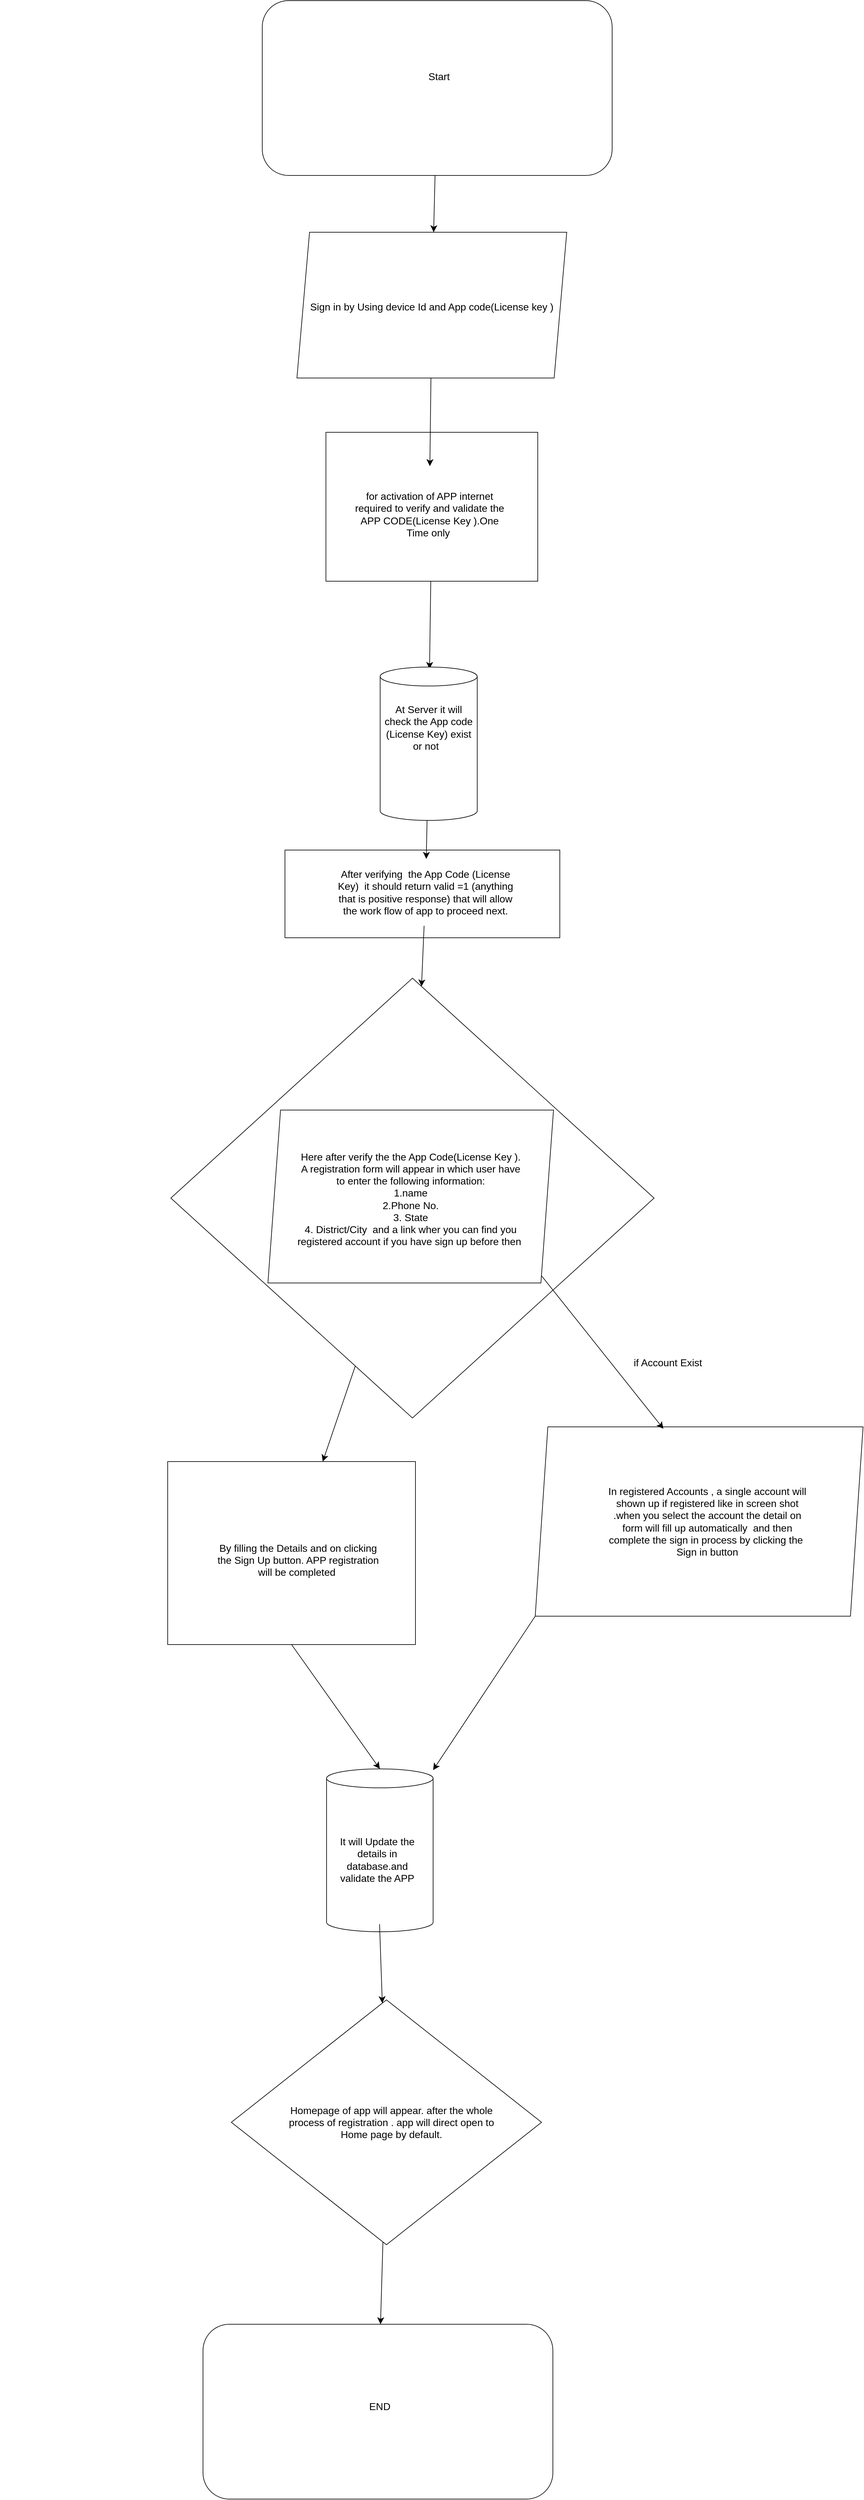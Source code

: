 <mxfile version="24.3.1" type="github">
  <diagram name="Page-1" id="Kw0T0G8psv217tm7f2R3">
    <mxGraphModel dx="7160" dy="5707" grid="0" gridSize="10" guides="1" tooltips="1" connect="1" arrows="1" fold="1" page="0" pageScale="1" pageWidth="850" pageHeight="1100" math="0" shadow="0">
      <root>
        <mxCell id="0" />
        <mxCell id="1" parent="0" />
        <mxCell id="sCqtAaAMjSmW4aDhzga--57" value="" style="group" parent="1" vertex="1" connectable="0">
          <mxGeometry x="2685" y="2135" width="393" height="290" as="geometry" />
        </mxCell>
        <mxCell id="sCqtAaAMjSmW4aDhzga--47" value="" style="rounded=0;whiteSpace=wrap;html=1;" parent="sCqtAaAMjSmW4aDhzga--57" vertex="1">
          <mxGeometry width="393" height="290" as="geometry" />
        </mxCell>
        <mxCell id="sCqtAaAMjSmW4aDhzga--49" value="By filling the Details and on clicking the Sign Up button. APP registration will be completed&amp;nbsp;" style="text;strokeColor=none;fillColor=none;html=1;align=center;verticalAlign=middle;whiteSpace=wrap;rounded=0;fontSize=16;" parent="sCqtAaAMjSmW4aDhzga--57" vertex="1">
          <mxGeometry x="76" y="55" width="262" height="202" as="geometry" />
        </mxCell>
        <mxCell id="sCqtAaAMjSmW4aDhzga--14" style="edgeStyle=none;curved=1;rounded=0;orthogonalLoop=1;jettySize=auto;html=1;exitX=1;exitY=1;exitDx=0;exitDy=0;fontSize=12;startSize=8;endSize=8;" parent="1" edge="1">
          <mxGeometry relative="1" as="geometry">
            <mxPoint x="2429" y="73" as="sourcePoint" />
            <mxPoint x="2429" y="73" as="targetPoint" />
          </mxGeometry>
        </mxCell>
        <mxCell id="sCqtAaAMjSmW4aDhzga--65" value="" style="group" parent="1" vertex="1" connectable="0">
          <mxGeometry x="2936" y="504" width="336" height="236" as="geometry" />
        </mxCell>
        <mxCell id="sCqtAaAMjSmW4aDhzga--45" value="" style="rounded=0;whiteSpace=wrap;html=1;" parent="sCqtAaAMjSmW4aDhzga--65" vertex="1">
          <mxGeometry width="336.0" height="236" as="geometry" />
        </mxCell>
        <mxCell id="sCqtAaAMjSmW4aDhzga--13" value="for activation of APP internet required to verify and validate the APP CODE(License Key ).One Time only&amp;nbsp;" style="text;strokeColor=none;fillColor=none;html=1;align=center;verticalAlign=middle;whiteSpace=wrap;rounded=0;fontSize=16;" parent="sCqtAaAMjSmW4aDhzga--65" vertex="1">
          <mxGeometry x="36.655" y="53.682" width="254.545" height="151.931" as="geometry" />
        </mxCell>
        <mxCell id="sCqtAaAMjSmW4aDhzga--69" value="" style="edgeStyle=none;curved=1;rounded=0;orthogonalLoop=1;jettySize=auto;html=1;fontSize=12;startSize=8;endSize=8;" parent="1" source="sCqtAaAMjSmW4aDhzga--67" target="sCqtAaAMjSmW4aDhzga--13" edge="1">
          <mxGeometry relative="1" as="geometry" />
        </mxCell>
        <mxCell id="sCqtAaAMjSmW4aDhzga--68" value="" style="edgeStyle=none;curved=1;rounded=0;orthogonalLoop=1;jettySize=auto;html=1;fontSize=12;startSize=8;endSize=8;" parent="1" source="sCqtAaAMjSmW4aDhzga--61" target="sCqtAaAMjSmW4aDhzga--67" edge="1">
          <mxGeometry relative="1" as="geometry" />
        </mxCell>
        <mxCell id="sCqtAaAMjSmW4aDhzga--70" value="" style="group" parent="1" vertex="1" connectable="0">
          <mxGeometry x="2890" y="187" width="428" height="231" as="geometry" />
        </mxCell>
        <mxCell id="sCqtAaAMjSmW4aDhzga--67" value="" style="shape=parallelogram;perimeter=parallelogramPerimeter;whiteSpace=wrap;html=1;fixedSize=1;" parent="sCqtAaAMjSmW4aDhzga--70" vertex="1">
          <mxGeometry width="428" height="231" as="geometry" />
        </mxCell>
        <mxCell id="sCqtAaAMjSmW4aDhzga--12" value="Sign in by Using device Id and App code(License key )" style="text;strokeColor=none;fillColor=none;html=1;align=center;verticalAlign=middle;whiteSpace=wrap;rounded=0;fontSize=16;" parent="sCqtAaAMjSmW4aDhzga--70" vertex="1">
          <mxGeometry x="15" y="42" width="398" height="152" as="geometry" />
        </mxCell>
        <mxCell id="sCqtAaAMjSmW4aDhzga--71" value="" style="group" parent="1" vertex="1" connectable="0">
          <mxGeometry x="2835" y="-180" width="555" height="277" as="geometry" />
        </mxCell>
        <mxCell id="sCqtAaAMjSmW4aDhzga--61" value="" style="rounded=1;whiteSpace=wrap;html=1;" parent="sCqtAaAMjSmW4aDhzga--71" vertex="1">
          <mxGeometry width="555" height="277" as="geometry" />
        </mxCell>
        <mxCell id="sCqtAaAMjSmW4aDhzga--63" value="Start&lt;div&gt;&lt;br&gt;&lt;/div&gt;" style="text;strokeColor=none;fillColor=none;html=1;align=center;verticalAlign=middle;whiteSpace=wrap;rounded=0;fontSize=16;" parent="sCqtAaAMjSmW4aDhzga--71" vertex="1">
          <mxGeometry x="209" y="95" width="143" height="70" as="geometry" />
        </mxCell>
        <mxCell id="sCqtAaAMjSmW4aDhzga--73" value="" style="edgeStyle=none;curved=1;rounded=0;orthogonalLoop=1;jettySize=auto;html=1;fontSize=12;startSize=8;endSize=8;" parent="1" source="sCqtAaAMjSmW4aDhzga--45" target="sCqtAaAMjSmW4aDhzga--18" edge="1">
          <mxGeometry relative="1" as="geometry" />
        </mxCell>
        <mxCell id="sCqtAaAMjSmW4aDhzga--75" value="" style="group" parent="1" vertex="1" connectable="0">
          <mxGeometry x="3022" y="876" width="154" height="243" as="geometry" />
        </mxCell>
        <mxCell id="sCqtAaAMjSmW4aDhzga--74" value="" style="shape=cylinder3;whiteSpace=wrap;html=1;boundedLbl=1;backgroundOutline=1;size=15;" parent="sCqtAaAMjSmW4aDhzga--75" vertex="1">
          <mxGeometry width="154" height="243" as="geometry" />
        </mxCell>
        <mxCell id="sCqtAaAMjSmW4aDhzga--18" value="At Server it will check the App code (License Key) exist or not&amp;nbsp;&amp;nbsp;" style="text;strokeColor=none;fillColor=none;html=1;align=center;verticalAlign=middle;whiteSpace=wrap;rounded=0;fontSize=16;" parent="sCqtAaAMjSmW4aDhzga--75" vertex="1">
          <mxGeometry x="1" y="3" width="152" height="186" as="geometry" />
        </mxCell>
        <mxCell id="sCqtAaAMjSmW4aDhzga--78" value="" style="group" parent="1" vertex="1" connectable="0">
          <mxGeometry x="2871" y="1166" width="436" height="139" as="geometry" />
        </mxCell>
        <mxCell id="sCqtAaAMjSmW4aDhzga--19" value="" style="rounded=0;whiteSpace=wrap;html=1;" parent="sCqtAaAMjSmW4aDhzga--78" vertex="1">
          <mxGeometry width="436" height="139" as="geometry" />
        </mxCell>
        <mxCell id="sCqtAaAMjSmW4aDhzga--21" value="After verifying&amp;nbsp; the App Code (License Key)&amp;nbsp; it should return valid =1 (anything that is positive response) that will allow the work flow of app to proceed next." style="text;strokeColor=none;fillColor=none;html=1;align=center;verticalAlign=middle;whiteSpace=wrap;rounded=0;fontSize=16;" parent="sCqtAaAMjSmW4aDhzga--78" vertex="1">
          <mxGeometry x="74" y="14" width="298" height="106" as="geometry" />
        </mxCell>
        <mxCell id="sCqtAaAMjSmW4aDhzga--79" value="" style="edgeStyle=none;curved=1;rounded=0;orthogonalLoop=1;jettySize=auto;html=1;fontSize=12;startSize=8;endSize=8;" parent="1" source="sCqtAaAMjSmW4aDhzga--74" target="sCqtAaAMjSmW4aDhzga--21" edge="1">
          <mxGeometry relative="1" as="geometry" />
        </mxCell>
        <mxCell id="sCqtAaAMjSmW4aDhzga--80" value="" style="edgeStyle=none;curved=1;rounded=0;orthogonalLoop=1;jettySize=auto;html=1;fontSize=12;startSize=8;endSize=8;" parent="1" source="sCqtAaAMjSmW4aDhzga--21" target="sCqtAaAMjSmW4aDhzga--54" edge="1">
          <mxGeometry relative="1" as="geometry" />
        </mxCell>
        <mxCell id="sCqtAaAMjSmW4aDhzga--87" value="" style="group" parent="1" vertex="1" connectable="0">
          <mxGeometry x="2690" y="1369" width="766.5" height="697" as="geometry" />
        </mxCell>
        <mxCell id="sCqtAaAMjSmW4aDhzga--54" value="" style="rhombus;whiteSpace=wrap;html=1;" parent="sCqtAaAMjSmW4aDhzga--87" vertex="1">
          <mxGeometry width="766.5" height="697" as="geometry" />
        </mxCell>
        <mxCell id="sCqtAaAMjSmW4aDhzga--83" value="" style="group" parent="sCqtAaAMjSmW4aDhzga--87" vertex="1" connectable="0">
          <mxGeometry x="154" y="209" width="453" height="274" as="geometry" />
        </mxCell>
        <mxCell id="sCqtAaAMjSmW4aDhzga--85" value="" style="group" parent="sCqtAaAMjSmW4aDhzga--83" vertex="1" connectable="0">
          <mxGeometry width="453" height="274" as="geometry" />
        </mxCell>
        <mxCell id="sCqtAaAMjSmW4aDhzga--81" value="" style="shape=parallelogram;perimeter=parallelogramPerimeter;whiteSpace=wrap;html=1;fixedSize=1;" parent="sCqtAaAMjSmW4aDhzga--85" vertex="1">
          <mxGeometry width="453" height="274" as="geometry" />
        </mxCell>
        <mxCell id="sCqtAaAMjSmW4aDhzga--24" value="Here after verify the the App Code(License Key ).&lt;div&gt;A registration form will appear in which user have to enter the following information:&lt;/div&gt;&lt;div&gt;1.name&lt;/div&gt;&lt;div&gt;2.Phone No.&lt;/div&gt;&lt;div&gt;&lt;span style=&quot;background-color: initial;&quot;&gt;3. State&lt;/span&gt;&lt;br&gt;&lt;/div&gt;&lt;div&gt;4. District/City&amp;nbsp; and a link wher you can find you registered account if you have sign up before then&amp;nbsp;&lt;/div&gt;" style="text;strokeColor=none;fillColor=none;html=1;align=center;verticalAlign=middle;whiteSpace=wrap;rounded=0;fontSize=16;" parent="sCqtAaAMjSmW4aDhzga--85" vertex="1">
          <mxGeometry x="44" y="53" width="365" height="175" as="geometry" />
        </mxCell>
        <mxCell id="sCqtAaAMjSmW4aDhzga--86" style="edgeStyle=none;curved=1;rounded=0;orthogonalLoop=1;jettySize=auto;html=1;exitX=1;exitY=0.25;exitDx=0;exitDy=0;fontSize=12;startSize=8;endSize=8;" parent="sCqtAaAMjSmW4aDhzga--85" source="sCqtAaAMjSmW4aDhzga--24" target="sCqtAaAMjSmW4aDhzga--24" edge="1">
          <mxGeometry relative="1" as="geometry" />
        </mxCell>
        <mxCell id="sCqtAaAMjSmW4aDhzga--89" value="" style="group" parent="1" vertex="1" connectable="0">
          <mxGeometry x="3268" y="2080" width="520" height="300" as="geometry" />
        </mxCell>
        <mxCell id="sCqtAaAMjSmW4aDhzga--88" value="" style="shape=parallelogram;perimeter=parallelogramPerimeter;whiteSpace=wrap;html=1;fixedSize=1;" parent="sCqtAaAMjSmW4aDhzga--89" vertex="1">
          <mxGeometry width="520" height="300" as="geometry" />
        </mxCell>
        <mxCell id="sCqtAaAMjSmW4aDhzga--44" value="In registered Accounts , a single account will shown up if registered like in screen shot .when you select the account the detail on form will fill up automatically&amp;nbsp; and then complete the sign in process by clicking the&amp;nbsp;&lt;div&gt;Sign in button&lt;/div&gt;" style="text;strokeColor=none;fillColor=none;html=1;align=center;verticalAlign=middle;whiteSpace=wrap;rounded=0;fontSize=16;" parent="sCqtAaAMjSmW4aDhzga--89" vertex="1">
          <mxGeometry x="111" y="18.75" width="324" height="262.5" as="geometry" />
        </mxCell>
        <mxCell id="sCqtAaAMjSmW4aDhzga--92" style="edgeStyle=none;curved=1;rounded=0;orthogonalLoop=1;jettySize=auto;html=1;exitX=0;exitY=1;exitDx=0;exitDy=0;fontSize=12;startSize=8;endSize=8;" parent="1" source="sCqtAaAMjSmW4aDhzga--88" target="sCqtAaAMjSmW4aDhzga--90" edge="1">
          <mxGeometry relative="1" as="geometry" />
        </mxCell>
        <mxCell id="sCqtAaAMjSmW4aDhzga--93" style="edgeStyle=none;curved=1;rounded=0;orthogonalLoop=1;jettySize=auto;html=1;exitX=1;exitY=1;exitDx=0;exitDy=0;entryX=0.391;entryY=0.01;entryDx=0;entryDy=0;entryPerimeter=0;fontSize=12;startSize=8;endSize=8;" parent="1" source="sCqtAaAMjSmW4aDhzga--81" target="sCqtAaAMjSmW4aDhzga--88" edge="1">
          <mxGeometry relative="1" as="geometry" />
        </mxCell>
        <mxCell id="sCqtAaAMjSmW4aDhzga--94" value="if Account Exist&lt;div&gt;&lt;br&gt;&lt;/div&gt;" style="text;strokeColor=none;fillColor=none;html=1;align=center;verticalAlign=middle;whiteSpace=wrap;rounded=0;fontSize=16;" parent="1" vertex="1">
          <mxGeometry x="3404" y="1938" width="149" height="99" as="geometry" />
        </mxCell>
        <mxCell id="sCqtAaAMjSmW4aDhzga--96" value="" style="group" parent="1" vertex="1" connectable="0">
          <mxGeometry x="2937" y="2622" width="169" height="258" as="geometry" />
        </mxCell>
        <mxCell id="sCqtAaAMjSmW4aDhzga--90" value="" style="shape=cylinder3;whiteSpace=wrap;html=1;boundedLbl=1;backgroundOutline=1;size=15;" parent="sCqtAaAMjSmW4aDhzga--96" vertex="1">
          <mxGeometry width="169" height="258" as="geometry" />
        </mxCell>
        <mxCell id="sCqtAaAMjSmW4aDhzga--95" value="It will Update the details in database.and validate the APP" style="text;strokeColor=none;fillColor=none;html=1;align=center;verticalAlign=middle;whiteSpace=wrap;rounded=0;fontSize=16;" parent="sCqtAaAMjSmW4aDhzga--96" vertex="1">
          <mxGeometry x="13" y="42" width="135" height="204" as="geometry" />
        </mxCell>
        <mxCell id="sCqtAaAMjSmW4aDhzga--98" value="" style="edgeStyle=none;curved=1;rounded=0;orthogonalLoop=1;jettySize=auto;html=1;fontSize=12;startSize=8;endSize=8;" parent="1" source="sCqtAaAMjSmW4aDhzga--54" target="sCqtAaAMjSmW4aDhzga--47" edge="1">
          <mxGeometry relative="1" as="geometry" />
        </mxCell>
        <mxCell id="sCqtAaAMjSmW4aDhzga--99" style="edgeStyle=none;curved=1;rounded=0;orthogonalLoop=1;jettySize=auto;html=1;exitX=0.5;exitY=1;exitDx=0;exitDy=0;entryX=0.5;entryY=0;entryDx=0;entryDy=0;entryPerimeter=0;fontSize=12;startSize=8;endSize=8;" parent="1" source="sCqtAaAMjSmW4aDhzga--47" target="sCqtAaAMjSmW4aDhzga--90" edge="1">
          <mxGeometry relative="1" as="geometry" />
        </mxCell>
        <mxCell id="sCqtAaAMjSmW4aDhzga--101" value="" style="group" parent="1" vertex="1" connectable="0">
          <mxGeometry x="2786" y="2988" width="492" height="388" as="geometry" />
        </mxCell>
        <mxCell id="sCqtAaAMjSmW4aDhzga--100" value="" style="rhombus;whiteSpace=wrap;html=1;" parent="sCqtAaAMjSmW4aDhzga--101" vertex="1">
          <mxGeometry width="492" height="388" as="geometry" />
        </mxCell>
        <mxCell id="sCqtAaAMjSmW4aDhzga--52" value="Homepage of app will appear. after the whole process of registration . app will direct open to Home page by default." style="text;strokeColor=none;fillColor=none;html=1;align=center;verticalAlign=middle;whiteSpace=wrap;rounded=0;fontSize=16;" parent="sCqtAaAMjSmW4aDhzga--101" vertex="1">
          <mxGeometry x="74" y="109.5" width="360" height="169" as="geometry" />
        </mxCell>
        <mxCell id="sCqtAaAMjSmW4aDhzga--102" value="" style="edgeStyle=none;curved=1;rounded=0;orthogonalLoop=1;jettySize=auto;html=1;fontSize=12;startSize=8;endSize=8;" parent="1" source="sCqtAaAMjSmW4aDhzga--95" target="sCqtAaAMjSmW4aDhzga--100" edge="1">
          <mxGeometry relative="1" as="geometry" />
        </mxCell>
        <mxCell id="gk5LL37D9HSjhOJYbB8Y-1" value="" style="group" vertex="1" connectable="0" parent="1">
          <mxGeometry x="2741" y="3502" width="555" height="277" as="geometry" />
        </mxCell>
        <mxCell id="gk5LL37D9HSjhOJYbB8Y-2" value="" style="rounded=1;whiteSpace=wrap;html=1;" vertex="1" parent="gk5LL37D9HSjhOJYbB8Y-1">
          <mxGeometry width="555" height="277" as="geometry" />
        </mxCell>
        <mxCell id="gk5LL37D9HSjhOJYbB8Y-3" value="&lt;div&gt;END&lt;/div&gt;" style="text;strokeColor=none;fillColor=none;html=1;align=center;verticalAlign=middle;whiteSpace=wrap;rounded=0;fontSize=16;" vertex="1" parent="gk5LL37D9HSjhOJYbB8Y-1">
          <mxGeometry x="209" y="95" width="143" height="70" as="geometry" />
        </mxCell>
        <mxCell id="gk5LL37D9HSjhOJYbB8Y-5" value="" style="edgeStyle=none;curved=1;rounded=0;orthogonalLoop=1;jettySize=auto;html=1;fontSize=12;startSize=8;endSize=8;" edge="1" parent="1" source="sCqtAaAMjSmW4aDhzga--100" target="gk5LL37D9HSjhOJYbB8Y-2">
          <mxGeometry relative="1" as="geometry" />
        </mxCell>
      </root>
    </mxGraphModel>
  </diagram>
</mxfile>
